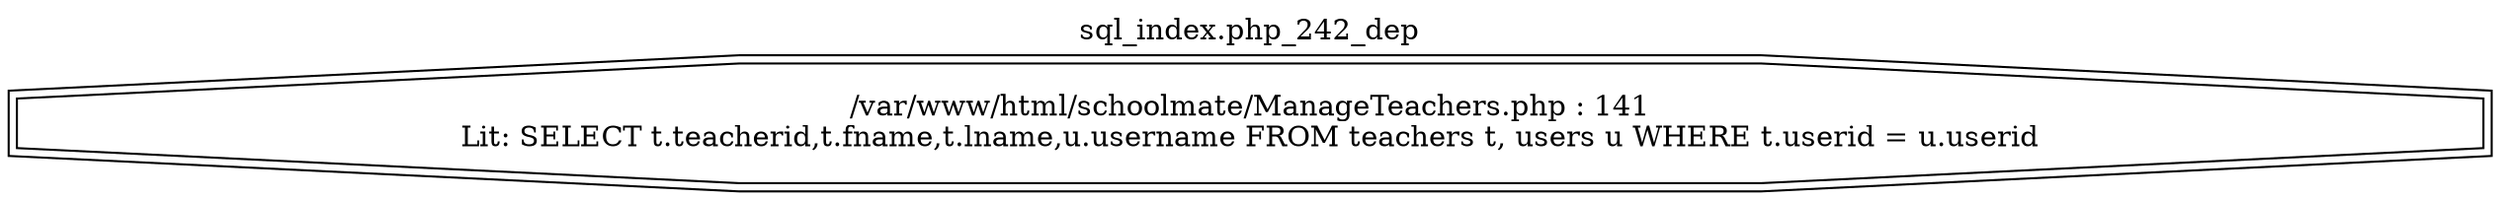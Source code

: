 digraph cfg {
  label="sql_index.php_242_dep";
  labelloc=t;
  n1 [shape=doubleoctagon, label="/var/www/html/schoolmate/ManageTeachers.php : 141\nLit: SELECT t.teacherid,t.fname,t.lname,u.username FROM teachers t, users u WHERE t.userid = u.userid\n"];
}
